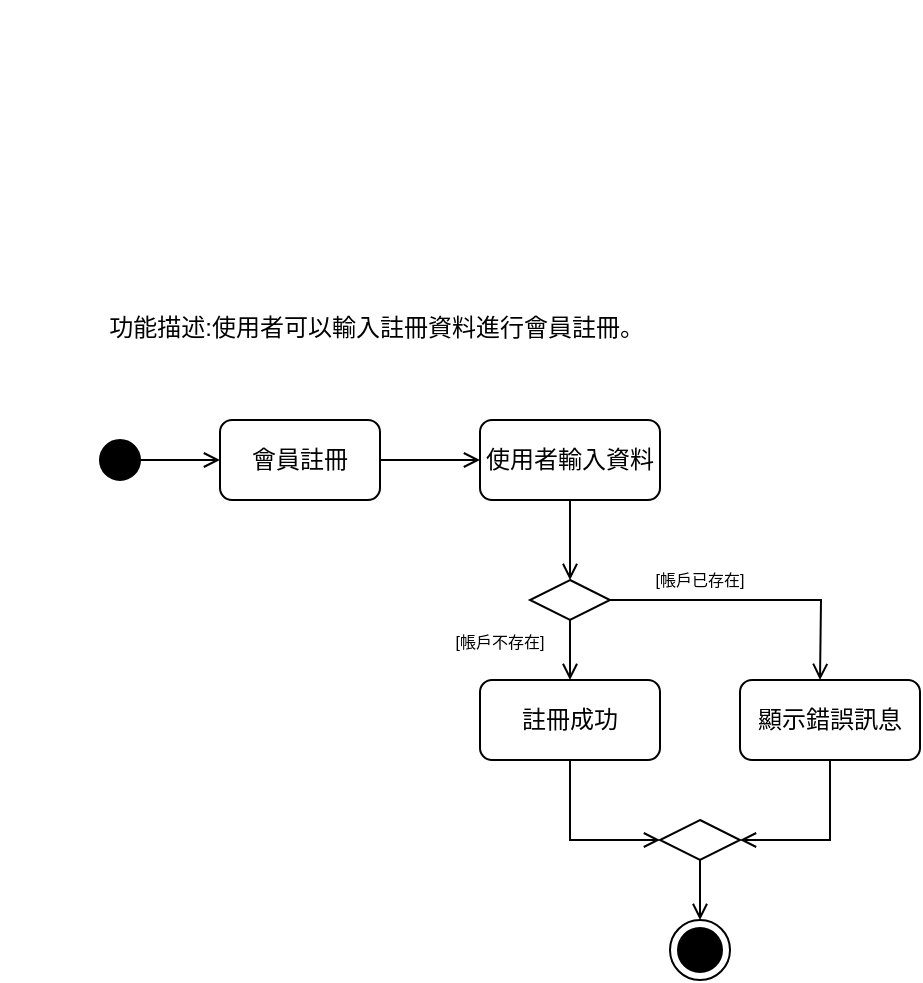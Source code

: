 <mxfile version="22.0.8" type="google">
  <diagram name="第 1 页" id="2RB9jYR7KU2eyjj4wRc6">
    <mxGraphModel grid="1" page="1" gridSize="10" guides="1" tooltips="1" connect="1" arrows="1" fold="1" pageScale="1" pageWidth="827" pageHeight="1169" math="0" shadow="0">
      <root>
        <mxCell id="0" />
        <mxCell id="1" parent="0" />
        <mxCell id="YcBNcORiWokhXHiEyNua-2" value="&lt;br/&gt;&#x9;&#x9;&lt;br/&gt;&#x9;&lt;br/&gt;&#x9;&lt;br/&gt;&#x9;&#x9;&lt;div title=&quot;Page 22&quot; class=&quot;page&quot;&gt;&lt;br/&gt;&lt;span style=&quot;white-space: pre;&quot;&gt;&amp;nbsp;&amp;nbsp;&amp;nbsp;&amp;nbsp;&lt;/span&gt;&lt;span style=&quot;white-space: pre;&quot;&gt;&amp;nbsp;&amp;nbsp;&amp;nbsp;&amp;nbsp;&lt;/span&gt;&lt;span style=&quot;white-space: pre;&quot;&gt;&amp;nbsp;&amp;nbsp;&amp;nbsp;&amp;nbsp;&lt;/span&gt;&lt;div class=&quot;layoutArea&quot;&gt;&lt;br/&gt;&lt;span style=&quot;white-space: pre;&quot;&gt;&amp;nbsp;&amp;nbsp;&amp;nbsp;&amp;nbsp;&lt;/span&gt;&lt;span style=&quot;white-space: pre;&quot;&gt;&amp;nbsp;&amp;nbsp;&amp;nbsp;&amp;nbsp;&lt;/span&gt;&lt;span style=&quot;white-space: pre;&quot;&gt;&amp;nbsp;&amp;nbsp;&amp;nbsp;&amp;nbsp;&lt;/span&gt;&lt;span style=&quot;white-space: pre;&quot;&gt;&amp;nbsp;&amp;nbsp;&amp;nbsp;&amp;nbsp;&lt;/span&gt;&lt;div class=&quot;column&quot;&gt;&lt;br/&gt;&lt;span style=&quot;white-space: pre;&quot;&gt;&amp;nbsp;&amp;nbsp;&amp;nbsp;&amp;nbsp;&lt;/span&gt;&lt;span style=&quot;white-space: pre;&quot;&gt;&amp;nbsp;&amp;nbsp;&amp;nbsp;&amp;nbsp;&lt;/span&gt;&lt;span style=&quot;white-space: pre;&quot;&gt;&amp;nbsp;&amp;nbsp;&amp;nbsp;&amp;nbsp;&lt;/span&gt;&lt;span style=&quot;white-space: pre;&quot;&gt;&amp;nbsp;&amp;nbsp;&amp;nbsp;&amp;nbsp;&lt;/span&gt;&lt;span style=&quot;white-space: pre;&quot;&gt;&amp;nbsp;&amp;nbsp;&amp;nbsp;&amp;nbsp;&lt;/span&gt;&lt;p&gt;功能描述:使用者可以輸入註冊資料進行會員註冊。&amp;nbsp;&lt;/p&gt;&lt;br/&gt;&lt;span style=&quot;white-space: pre;&quot;&gt;&amp;nbsp;&amp;nbsp;&amp;nbsp;&amp;nbsp;&lt;/span&gt;&lt;span style=&quot;white-space: pre;&quot;&gt;&amp;nbsp;&amp;nbsp;&amp;nbsp;&amp;nbsp;&lt;/span&gt;&lt;span style=&quot;white-space: pre;&quot;&gt;&amp;nbsp;&amp;nbsp;&amp;nbsp;&amp;nbsp;&lt;/span&gt;&lt;span style=&quot;white-space: pre;&quot;&gt;&amp;nbsp;&amp;nbsp;&amp;nbsp;&amp;nbsp;&lt;/span&gt;&lt;/div&gt;&lt;br/&gt;&lt;span style=&quot;white-space: pre;&quot;&gt;&amp;nbsp;&amp;nbsp;&amp;nbsp;&amp;nbsp;&lt;/span&gt;&lt;span style=&quot;white-space: pre;&quot;&gt;&amp;nbsp;&amp;nbsp;&amp;nbsp;&amp;nbsp;&lt;/span&gt;&lt;span style=&quot;white-space: pre;&quot;&gt;&amp;nbsp;&amp;nbsp;&amp;nbsp;&amp;nbsp;&lt;/span&gt;&lt;/div&gt;&lt;br/&gt;&lt;span style=&quot;white-space: pre;&quot;&gt;&amp;nbsp;&amp;nbsp;&amp;nbsp;&amp;nbsp;&lt;/span&gt;&lt;span style=&quot;white-space: pre;&quot;&gt;&amp;nbsp;&amp;nbsp;&amp;nbsp;&amp;nbsp;&lt;/span&gt;&lt;/div&gt;" style="text;html=1;strokeColor=none;fillColor=none;align=center;verticalAlign=middle;whiteSpace=wrap;rounded=0;" vertex="1" parent="1">
          <mxGeometry x="-30" y="100" width="380" height="30" as="geometry" />
        </mxCell>
        <mxCell id="YcBNcORiWokhXHiEyNua-5" style="edgeStyle=orthogonalEdgeStyle;rounded=0;orthogonalLoop=1;jettySize=auto;html=1;entryX=0;entryY=0.5;entryDx=0;entryDy=0;endArrow=open;endFill=0;" edge="1" parent="1" source="YcBNcORiWokhXHiEyNua-3" target="YcBNcORiWokhXHiEyNua-4">
          <mxGeometry relative="1" as="geometry" />
        </mxCell>
        <mxCell id="YcBNcORiWokhXHiEyNua-3" value="" style="ellipse;whiteSpace=wrap;html=1;aspect=fixed;strokeColor=default;fillColor=#000000;" vertex="1" parent="1">
          <mxGeometry x="20" y="200" width="20" height="20" as="geometry" />
        </mxCell>
        <mxCell id="YcBNcORiWokhXHiEyNua-7" style="edgeStyle=orthogonalEdgeStyle;rounded=0;orthogonalLoop=1;jettySize=auto;html=1;exitX=1;exitY=0.5;exitDx=0;exitDy=0;endArrow=open;endFill=0;" edge="1" parent="1" source="YcBNcORiWokhXHiEyNua-4">
          <mxGeometry relative="1" as="geometry">
            <mxPoint x="210" y="210" as="targetPoint" />
            <Array as="points">
              <mxPoint x="210" y="210" />
            </Array>
          </mxGeometry>
        </mxCell>
        <mxCell id="YcBNcORiWokhXHiEyNua-4" value="會員註冊" style="rounded=1;whiteSpace=wrap;html=1;" vertex="1" parent="1">
          <mxGeometry x="80" y="190" width="80" height="40" as="geometry" />
        </mxCell>
        <mxCell id="YcBNcORiWokhXHiEyNua-13" style="edgeStyle=orthogonalEdgeStyle;rounded=0;orthogonalLoop=1;jettySize=auto;html=1;entryX=0.5;entryY=0;entryDx=0;entryDy=0;endArrow=open;endFill=0;" edge="1" parent="1" source="YcBNcORiWokhXHiEyNua-8" target="YcBNcORiWokhXHiEyNua-12">
          <mxGeometry relative="1" as="geometry" />
        </mxCell>
        <mxCell id="YcBNcORiWokhXHiEyNua-8" value="使用者輸入資料" style="rounded=1;whiteSpace=wrap;html=1;" vertex="1" parent="1">
          <mxGeometry x="210" y="190" width="90" height="40" as="geometry" />
        </mxCell>
        <mxCell id="YcBNcORiWokhXHiEyNua-14" style="edgeStyle=orthogonalEdgeStyle;rounded=0;orthogonalLoop=1;jettySize=auto;html=1;endArrow=open;endFill=0;" edge="1" parent="1" source="YcBNcORiWokhXHiEyNua-12">
          <mxGeometry relative="1" as="geometry">
            <mxPoint x="380" y="320" as="targetPoint" />
          </mxGeometry>
        </mxCell>
        <mxCell id="YcBNcORiWokhXHiEyNua-22" style="edgeStyle=orthogonalEdgeStyle;rounded=0;orthogonalLoop=1;jettySize=auto;html=1;endArrow=open;endFill=0;" edge="1" parent="1" source="YcBNcORiWokhXHiEyNua-12">
          <mxGeometry relative="1" as="geometry">
            <mxPoint x="255" y="320" as="targetPoint" />
          </mxGeometry>
        </mxCell>
        <mxCell id="YcBNcORiWokhXHiEyNua-12" value="" style="rhombus;whiteSpace=wrap;html=1;" vertex="1" parent="1">
          <mxGeometry x="235" y="270" width="40" height="20" as="geometry" />
        </mxCell>
        <mxCell id="YcBNcORiWokhXHiEyNua-17" value="[帳戶已存在]" style="text;html=1;strokeColor=none;fillColor=none;align=center;verticalAlign=middle;whiteSpace=wrap;rounded=0;fontSize=8;" vertex="1" parent="1">
          <mxGeometry x="290" y="255" width="60" height="30" as="geometry" />
        </mxCell>
        <mxCell id="YcBNcORiWokhXHiEyNua-18" value="[帳戶不存在]" style="text;html=1;strokeColor=none;fillColor=none;align=center;verticalAlign=middle;whiteSpace=wrap;rounded=0;fontSize=8;" vertex="1" parent="1">
          <mxGeometry x="190" y="286" width="60" height="30" as="geometry" />
        </mxCell>
        <mxCell id="YcBNcORiWokhXHiEyNua-28" style="edgeStyle=orthogonalEdgeStyle;rounded=0;orthogonalLoop=1;jettySize=auto;html=1;endArrow=open;endFill=0;" edge="1" parent="1" source="YcBNcORiWokhXHiEyNua-24" target="YcBNcORiWokhXHiEyNua-26">
          <mxGeometry relative="1" as="geometry">
            <Array as="points">
              <mxPoint x="385" y="400" />
            </Array>
          </mxGeometry>
        </mxCell>
        <mxCell id="YcBNcORiWokhXHiEyNua-24" value="顯示錯誤訊息" style="rounded=1;whiteSpace=wrap;html=1;" vertex="1" parent="1">
          <mxGeometry x="340" y="320" width="90" height="40" as="geometry" />
        </mxCell>
        <mxCell id="YcBNcORiWokhXHiEyNua-27" style="edgeStyle=orthogonalEdgeStyle;rounded=0;orthogonalLoop=1;jettySize=auto;html=1;entryX=0;entryY=0.5;entryDx=0;entryDy=0;endArrow=open;endFill=0;" edge="1" parent="1" source="YcBNcORiWokhXHiEyNua-25" target="YcBNcORiWokhXHiEyNua-26">
          <mxGeometry relative="1" as="geometry" />
        </mxCell>
        <mxCell id="YcBNcORiWokhXHiEyNua-25" value="註冊成功" style="rounded=1;whiteSpace=wrap;html=1;" vertex="1" parent="1">
          <mxGeometry x="210" y="320" width="90" height="40" as="geometry" />
        </mxCell>
        <mxCell id="YcBNcORiWokhXHiEyNua-29" style="edgeStyle=orthogonalEdgeStyle;rounded=0;orthogonalLoop=1;jettySize=auto;html=1;endArrow=open;endFill=0;" edge="1" parent="1" source="YcBNcORiWokhXHiEyNua-26">
          <mxGeometry relative="1" as="geometry">
            <mxPoint x="320" y="440.0" as="targetPoint" />
          </mxGeometry>
        </mxCell>
        <mxCell id="YcBNcORiWokhXHiEyNua-26" value="" style="rhombus;whiteSpace=wrap;html=1;" vertex="1" parent="1">
          <mxGeometry x="300" y="390" width="40" height="20" as="geometry" />
        </mxCell>
        <mxCell id="YcBNcORiWokhXHiEyNua-30" value="" style="ellipse;html=1;shape=endState;fillColor=#000000;strokeColor=#000000;" vertex="1" parent="1">
          <mxGeometry x="305" y="440" width="30" height="30" as="geometry" />
        </mxCell>
      </root>
    </mxGraphModel>
  </diagram>
</mxfile>
